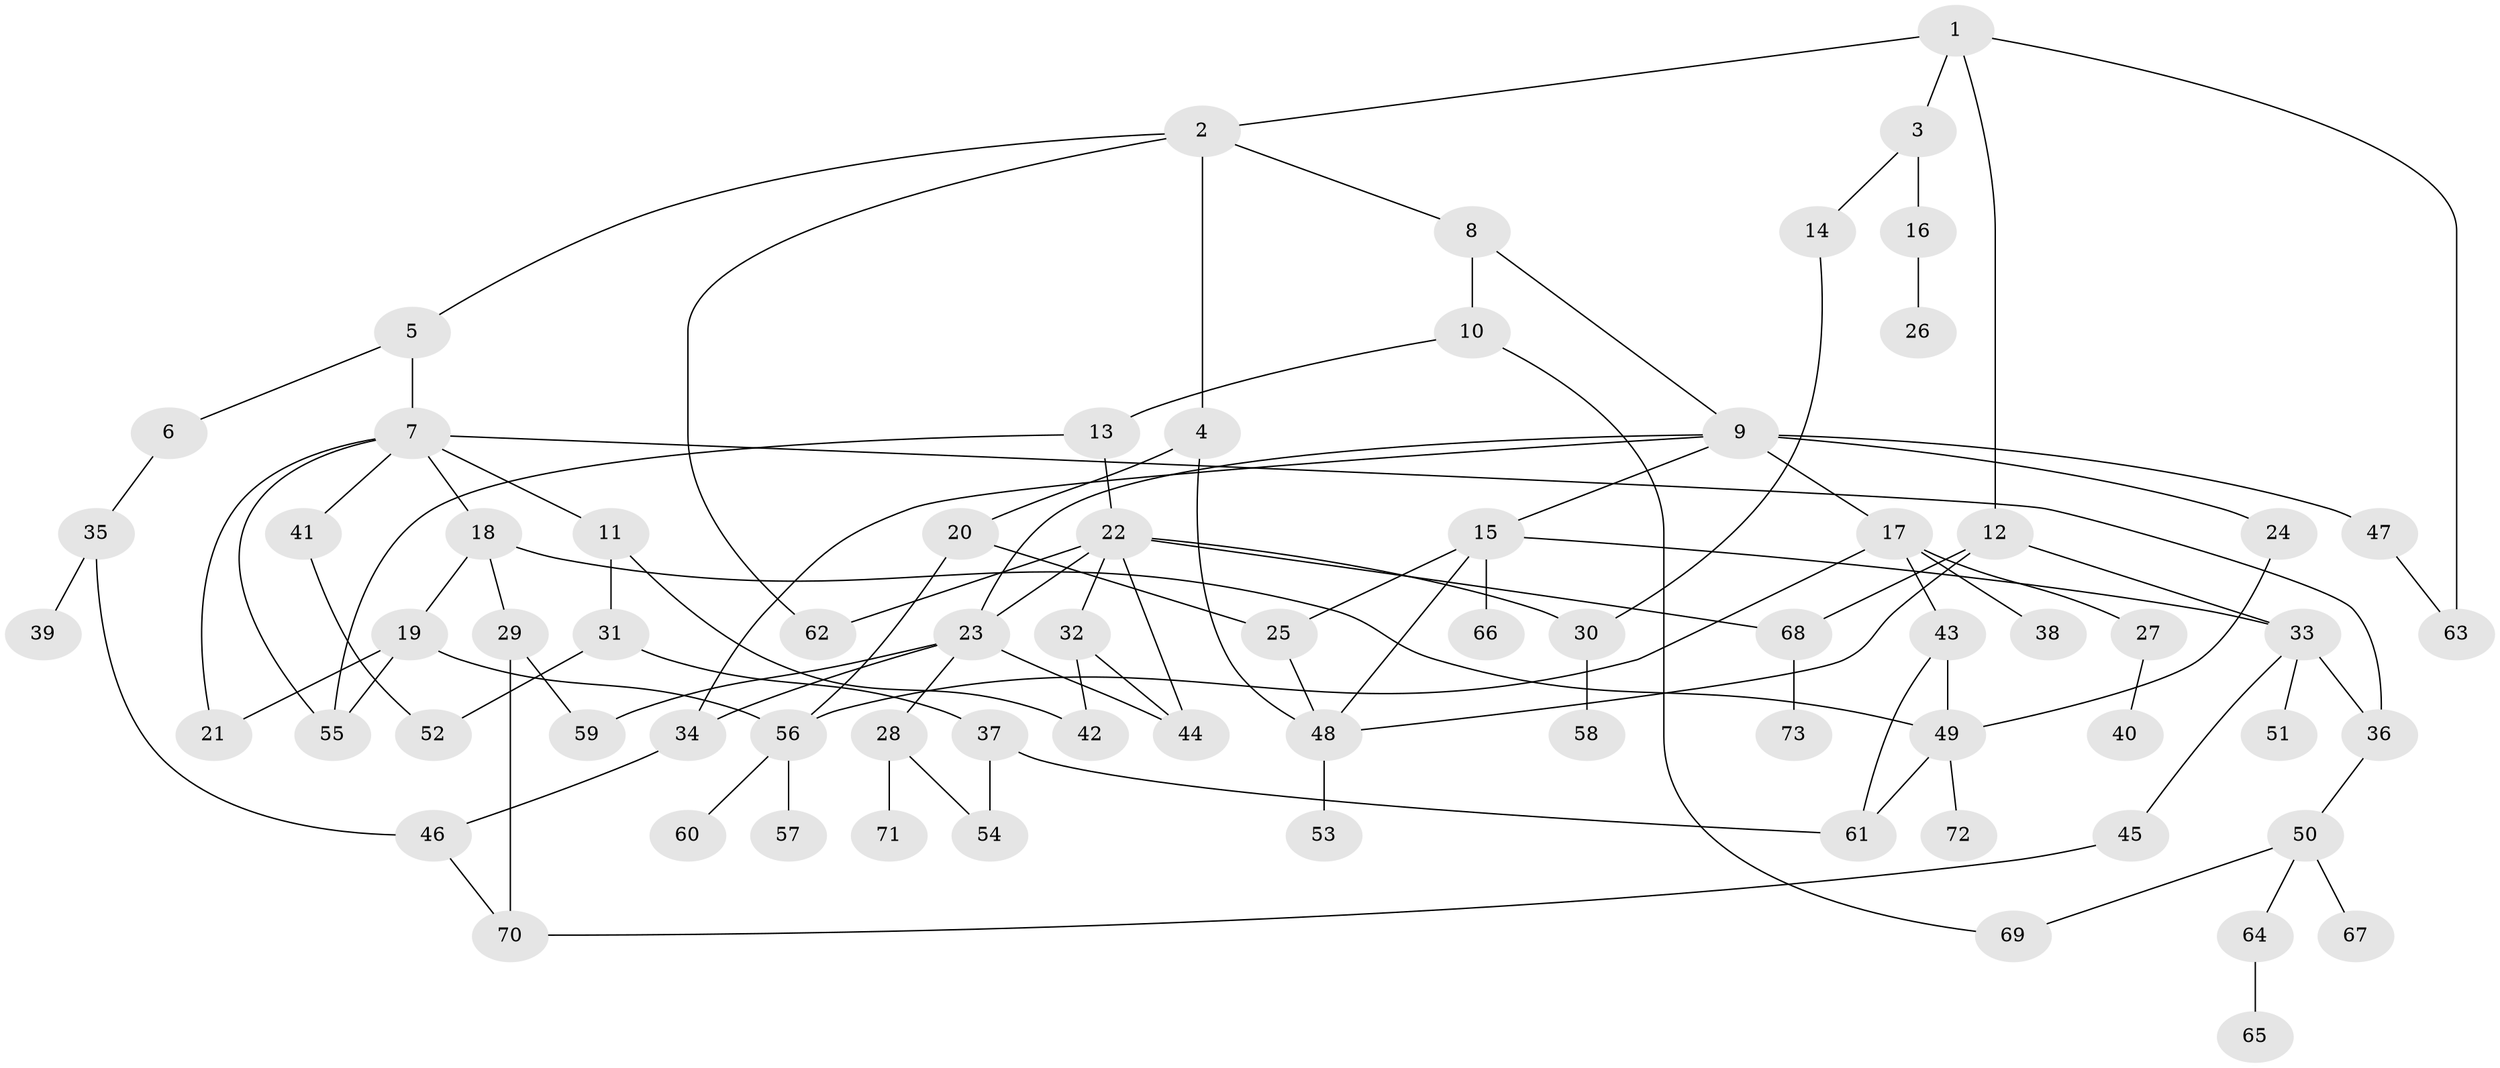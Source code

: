 // coarse degree distribution, {4: 0.038461538461538464, 5: 0.07692307692307693, 3: 0.36538461538461536, 7: 0.057692307692307696, 2: 0.21153846153846154, 9: 0.019230769230769232, 1: 0.21153846153846154, 6: 0.019230769230769232}
// Generated by graph-tools (version 1.1) at 2025/48/03/04/25 22:48:39]
// undirected, 73 vertices, 103 edges
graph export_dot {
  node [color=gray90,style=filled];
  1;
  2;
  3;
  4;
  5;
  6;
  7;
  8;
  9;
  10;
  11;
  12;
  13;
  14;
  15;
  16;
  17;
  18;
  19;
  20;
  21;
  22;
  23;
  24;
  25;
  26;
  27;
  28;
  29;
  30;
  31;
  32;
  33;
  34;
  35;
  36;
  37;
  38;
  39;
  40;
  41;
  42;
  43;
  44;
  45;
  46;
  47;
  48;
  49;
  50;
  51;
  52;
  53;
  54;
  55;
  56;
  57;
  58;
  59;
  60;
  61;
  62;
  63;
  64;
  65;
  66;
  67;
  68;
  69;
  70;
  71;
  72;
  73;
  1 -- 2;
  1 -- 3;
  1 -- 12;
  1 -- 63;
  2 -- 4;
  2 -- 5;
  2 -- 8;
  2 -- 62;
  3 -- 14;
  3 -- 16;
  4 -- 20;
  4 -- 48;
  5 -- 6;
  5 -- 7;
  6 -- 35;
  7 -- 11;
  7 -- 18;
  7 -- 21;
  7 -- 41;
  7 -- 55;
  7 -- 36;
  8 -- 9;
  8 -- 10;
  9 -- 15;
  9 -- 17;
  9 -- 23;
  9 -- 24;
  9 -- 47;
  9 -- 34;
  10 -- 13;
  10 -- 69;
  11 -- 31;
  11 -- 42;
  12 -- 33;
  12 -- 48;
  12 -- 68;
  13 -- 22;
  13 -- 55;
  14 -- 30;
  15 -- 25;
  15 -- 66;
  15 -- 33;
  15 -- 48;
  16 -- 26;
  17 -- 27;
  17 -- 38;
  17 -- 43;
  17 -- 56;
  18 -- 19;
  18 -- 29;
  18 -- 49;
  19 -- 56;
  19 -- 55;
  19 -- 21;
  20 -- 56;
  20 -- 25;
  22 -- 32;
  22 -- 62;
  22 -- 68;
  22 -- 23;
  22 -- 44;
  22 -- 30;
  23 -- 28;
  23 -- 34;
  23 -- 44;
  23 -- 59;
  24 -- 49;
  25 -- 48;
  27 -- 40;
  28 -- 71;
  28 -- 54;
  29 -- 59;
  29 -- 70;
  30 -- 58;
  31 -- 37;
  31 -- 52;
  32 -- 44;
  32 -- 42;
  33 -- 36;
  33 -- 45;
  33 -- 51;
  34 -- 46;
  35 -- 39;
  35 -- 46;
  36 -- 50;
  37 -- 54;
  37 -- 61;
  41 -- 52;
  43 -- 49;
  43 -- 61;
  45 -- 70;
  46 -- 70;
  47 -- 63;
  48 -- 53;
  49 -- 61;
  49 -- 72;
  50 -- 64;
  50 -- 67;
  50 -- 69;
  56 -- 57;
  56 -- 60;
  64 -- 65;
  68 -- 73;
}
